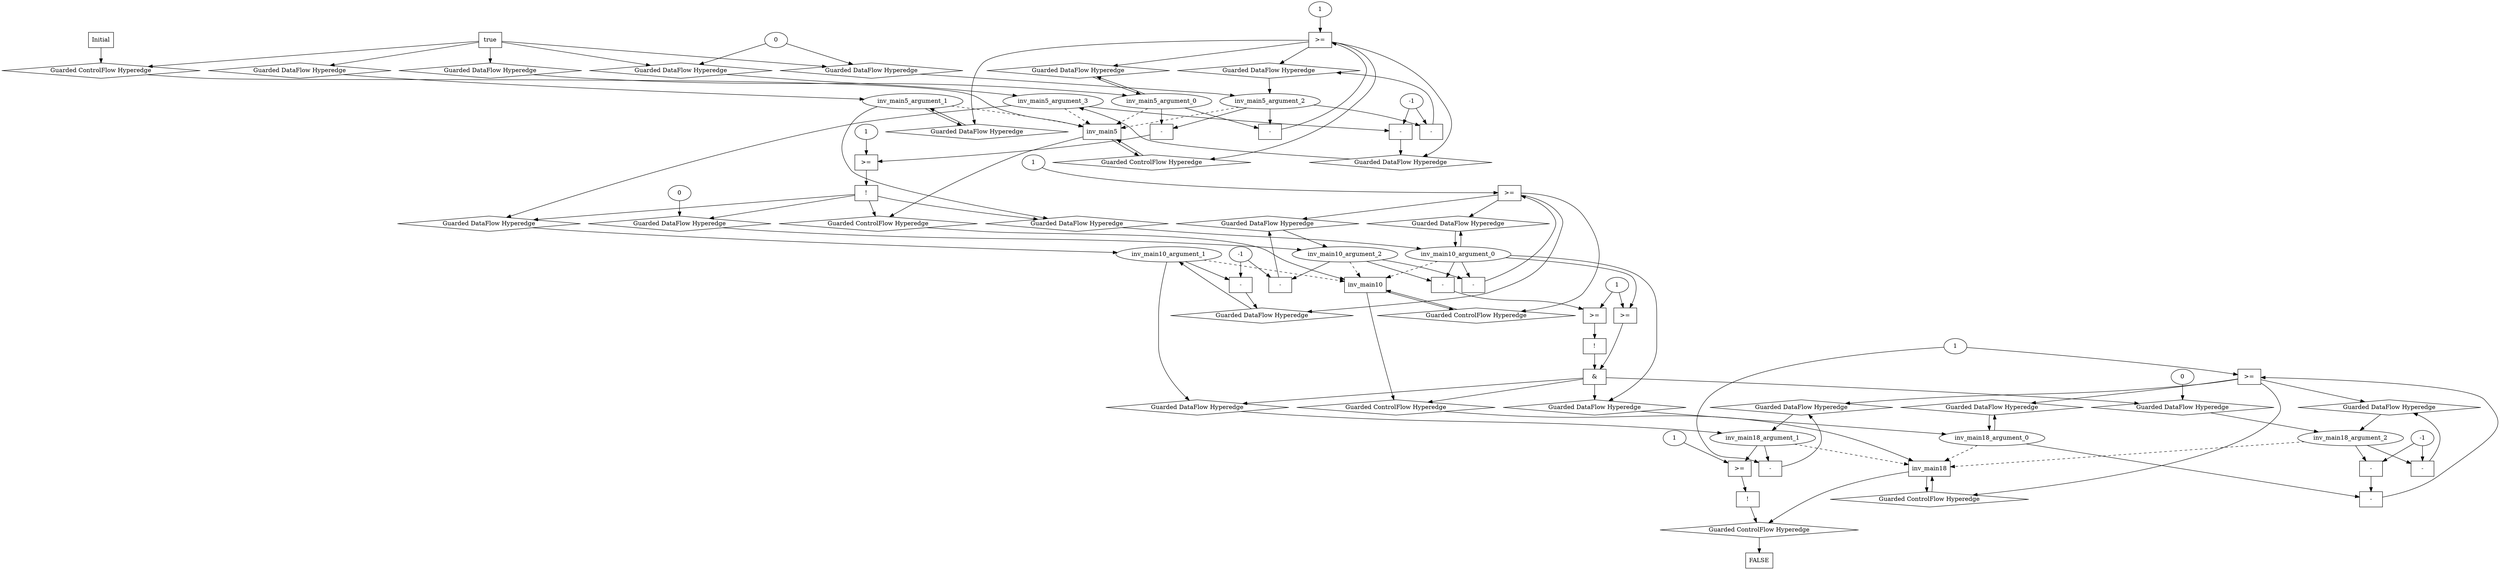 digraph dag {
inv_main10 [label="inv_main10" shape="rect"];
inv_main18 [label="inv_main18" shape="rect"];
inv_main5 [label="inv_main5" shape="rect"];
FALSE [label="FALSE" shape="rect"];
Initial [label="Initial" shape="rect"];
ControlFowHyperEdge_0 [label="Guarded ControlFlow Hyperedge" shape="diamond"];
Initial -> ControlFowHyperEdge_0[label=""]
ControlFowHyperEdge_0 -> inv_main5[label=""]
ControlFowHyperEdge_1 [label="Guarded ControlFlow Hyperedge" shape="diamond"];
inv_main18 -> ControlFowHyperEdge_1[label=""]
ControlFowHyperEdge_1 -> inv_main18[label=""]
ControlFowHyperEdge_2 [label="Guarded ControlFlow Hyperedge" shape="diamond"];
inv_main10 -> ControlFowHyperEdge_2[label=""]
ControlFowHyperEdge_2 -> inv_main18[label=""]
ControlFowHyperEdge_3 [label="Guarded ControlFlow Hyperedge" shape="diamond"];
inv_main10 -> ControlFowHyperEdge_3[label=""]
ControlFowHyperEdge_3 -> inv_main10[label=""]
ControlFowHyperEdge_4 [label="Guarded ControlFlow Hyperedge" shape="diamond"];
inv_main5 -> ControlFowHyperEdge_4[label=""]
ControlFowHyperEdge_4 -> inv_main10[label=""]
ControlFowHyperEdge_5 [label="Guarded ControlFlow Hyperedge" shape="diamond"];
inv_main5 -> ControlFowHyperEdge_5[label=""]
ControlFowHyperEdge_5 -> inv_main5[label=""]
ControlFowHyperEdge_6 [label="Guarded ControlFlow Hyperedge" shape="diamond"];
inv_main18 -> ControlFowHyperEdge_6[label=""]
ControlFowHyperEdge_6 -> FALSE[label=""]
inv_main5_argument_0 [label="inv_main5_argument_0" shape="oval"];
inv_main5_argument_0 -> inv_main5[label="" style="dashed"]
inv_main5_argument_1 [label="inv_main5_argument_1" shape="oval"];
inv_main5_argument_1 -> inv_main5[label="" style="dashed"]
inv_main5_argument_2 [label="inv_main5_argument_2" shape="oval"];
inv_main5_argument_2 -> inv_main5[label="" style="dashed"]
inv_main5_argument_3 [label="inv_main5_argument_3" shape="oval"];
inv_main5_argument_3 -> inv_main5[label="" style="dashed"]
inv_main18_argument_0 [label="inv_main18_argument_0" shape="oval"];
inv_main18_argument_0 -> inv_main18[label="" style="dashed"]
inv_main18_argument_1 [label="inv_main18_argument_1" shape="oval"];
inv_main18_argument_1 -> inv_main18[label="" style="dashed"]
inv_main18_argument_2 [label="inv_main18_argument_2" shape="oval"];
inv_main18_argument_2 -> inv_main18[label="" style="dashed"]
inv_main10_argument_0 [label="inv_main10_argument_0" shape="oval"];
inv_main10_argument_0 -> inv_main10[label="" style="dashed"]
inv_main10_argument_1 [label="inv_main10_argument_1" shape="oval"];
inv_main10_argument_1 -> inv_main10[label="" style="dashed"]
inv_main10_argument_2 [label="inv_main10_argument_2" shape="oval"];
inv_main10_argument_2 -> inv_main10[label="" style="dashed"]

true_0 [label="true" shape="rect"];
true_0->ControlFowHyperEdge_0 [label=""];
xxxinv_main5___Initial_0xxxdataFlow_0_node_0 [label="0"];

xxxinv_main5___Initial_0xxxdataFlow_0_node_0->DataFowHyperEdge_0_inv_main5_argument_2 [label=""];

xxxinv_main5___Initial_0xxxdataFlow_0_node_0->DataFowHyperEdge_0_inv_main5_argument_3 [label=""];
xxxinv_main18___inv_main18_1xxxguard_0_node_0 [label=">=" shape="rect"];
xxxinv_main18___inv_main18_1xxxguard_0_node_1 [label="-" shape="rect"];
xxxinv_main18___inv_main18_1xxxguard_0_node_3 [label="-" shape="rect"];
xxxinv_main18___inv_main18_1xxxguard_0_node_1->xxxinv_main18___inv_main18_1xxxguard_0_node_0
xxxinv_main18___inv_main18_1xxxdataFlow_0_node_2->xxxinv_main18___inv_main18_1xxxguard_0_node_0
inv_main18_argument_0->xxxinv_main18___inv_main18_1xxxguard_0_node_1
xxxinv_main18___inv_main18_1xxxguard_0_node_3->xxxinv_main18___inv_main18_1xxxguard_0_node_1
inv_main18_argument_2->xxxinv_main18___inv_main18_1xxxguard_0_node_3
xxxinv_main18___inv_main18_1xxxdataFlow1_node_2->xxxinv_main18___inv_main18_1xxxguard_0_node_3

xxxinv_main18___inv_main18_1xxxguard_0_node_0->ControlFowHyperEdge_1 [label=""];
xxxinv_main18___inv_main18_1xxxdataFlow_0_node_0 [label="-" shape="rect"];
xxxinv_main18___inv_main18_1xxxdataFlow_0_node_2 [label="1"];
inv_main18_argument_1->xxxinv_main18___inv_main18_1xxxdataFlow_0_node_0
xxxinv_main18___inv_main18_1xxxdataFlow_0_node_2->xxxinv_main18___inv_main18_1xxxdataFlow_0_node_0

xxxinv_main18___inv_main18_1xxxdataFlow_0_node_0->DataFowHyperEdge_1_inv_main18_argument_1 [label=""];
xxxinv_main18___inv_main18_1xxxdataFlow1_node_0 [label="-" shape="rect"];
xxxinv_main18___inv_main18_1xxxdataFlow1_node_2 [label="-1"];
inv_main18_argument_2->xxxinv_main18___inv_main18_1xxxdataFlow1_node_0
xxxinv_main18___inv_main18_1xxxdataFlow1_node_2->xxxinv_main18___inv_main18_1xxxdataFlow1_node_0

xxxinv_main18___inv_main18_1xxxdataFlow1_node_0->DataFowHyperEdge_1_inv_main18_argument_2 [label=""];
xxxinv_main18___inv_main10_2xxx_and [label="&" shape="rect"];
xxxinv_main18___inv_main10_2xxxguard_0_node_0 [label=">=" shape="rect"];
xxxinv_main18___inv_main10_2xxxguard_0_node_2 [label="1"];
inv_main10_argument_0->xxxinv_main18___inv_main10_2xxxguard_0_node_0
xxxinv_main18___inv_main10_2xxxguard_0_node_2->xxxinv_main18___inv_main10_2xxxguard_0_node_0

xxxinv_main18___inv_main10_2xxxguard_0_node_0->xxxinv_main18___inv_main10_2xxx_and [label=""];
xxxinv_main18___inv_main10_2xxxguard1_node_0 [label="!" shape="rect"];
xxxinv_main18___inv_main10_2xxxguard1_node_1 [label=">=" shape="rect"];
xxxinv_main18___inv_main10_2xxxguard1_node_2 [label="-" shape="rect"];
xxxinv_main18___inv_main10_2xxxguard1_node_1->xxxinv_main18___inv_main10_2xxxguard1_node_0
xxxinv_main18___inv_main10_2xxxguard1_node_2->xxxinv_main18___inv_main10_2xxxguard1_node_1
xxxinv_main18___inv_main10_2xxxguard_0_node_2->xxxinv_main18___inv_main10_2xxxguard1_node_1
inv_main10_argument_0->xxxinv_main18___inv_main10_2xxxguard1_node_2
inv_main10_argument_2->xxxinv_main18___inv_main10_2xxxguard1_node_2

xxxinv_main18___inv_main10_2xxxguard1_node_0->xxxinv_main18___inv_main10_2xxx_and [label=""];
xxxinv_main18___inv_main10_2xxx_and->ControlFowHyperEdge_2 [label=""];
xxxinv_main18___inv_main10_2xxxdataFlow_0_node_0 [label="0"];

xxxinv_main18___inv_main10_2xxxdataFlow_0_node_0->DataFowHyperEdge_2_inv_main18_argument_2 [label=""];
xxxinv_main10___inv_main10_3xxxguard_0_node_0 [label=">=" shape="rect"];
xxxinv_main10___inv_main10_3xxxguard_0_node_1 [label="-" shape="rect"];
xxxinv_main10___inv_main10_3xxxguard_0_node_4 [label="1"];
xxxinv_main10___inv_main10_3xxxguard_0_node_1->xxxinv_main10___inv_main10_3xxxguard_0_node_0
xxxinv_main10___inv_main10_3xxxguard_0_node_4->xxxinv_main10___inv_main10_3xxxguard_0_node_0
inv_main10_argument_0->xxxinv_main10___inv_main10_3xxxguard_0_node_1
inv_main10_argument_2->xxxinv_main10___inv_main10_3xxxguard_0_node_1

xxxinv_main10___inv_main10_3xxxguard_0_node_0->ControlFowHyperEdge_3 [label=""];
xxxinv_main10___inv_main10_3xxxdataFlow_0_node_0 [label="-" shape="rect"];
xxxinv_main10___inv_main10_3xxxdataFlow_0_node_2 [label="-1"];
inv_main10_argument_1->xxxinv_main10___inv_main10_3xxxdataFlow_0_node_0
xxxinv_main10___inv_main10_3xxxdataFlow_0_node_2->xxxinv_main10___inv_main10_3xxxdataFlow_0_node_0

xxxinv_main10___inv_main10_3xxxdataFlow_0_node_0->DataFowHyperEdge_3_inv_main10_argument_1 [label=""];
xxxinv_main10___inv_main10_3xxxdataFlow1_node_0 [label="-" shape="rect"];
inv_main10_argument_2->xxxinv_main10___inv_main10_3xxxdataFlow1_node_0
xxxinv_main10___inv_main10_3xxxdataFlow_0_node_2->xxxinv_main10___inv_main10_3xxxdataFlow1_node_0

xxxinv_main10___inv_main10_3xxxdataFlow1_node_0->DataFowHyperEdge_3_inv_main10_argument_2 [label=""];
xxxinv_main10___inv_main5_4xxxguard_0_node_0 [label="!" shape="rect"];
xxxinv_main10___inv_main5_4xxxguard_0_node_1 [label=">=" shape="rect"];
xxxinv_main10___inv_main5_4xxxguard_0_node_2 [label="-" shape="rect"];
xxxinv_main10___inv_main5_4xxxguard_0_node_5 [label="1"];
xxxinv_main10___inv_main5_4xxxguard_0_node_1->xxxinv_main10___inv_main5_4xxxguard_0_node_0
xxxinv_main10___inv_main5_4xxxguard_0_node_2->xxxinv_main10___inv_main5_4xxxguard_0_node_1
xxxinv_main10___inv_main5_4xxxguard_0_node_5->xxxinv_main10___inv_main5_4xxxguard_0_node_1
inv_main5_argument_0->xxxinv_main10___inv_main5_4xxxguard_0_node_2
inv_main5_argument_2->xxxinv_main10___inv_main5_4xxxguard_0_node_2

xxxinv_main10___inv_main5_4xxxguard_0_node_0->ControlFowHyperEdge_4 [label=""];
xxxinv_main10___inv_main5_4xxxdataFlow_0_node_0 [label="0"];

xxxinv_main10___inv_main5_4xxxdataFlow_0_node_0->DataFowHyperEdge_4_inv_main10_argument_2 [label=""];
xxxinv_main5___inv_main5_5xxxguard_0_node_0 [label=">=" shape="rect"];
xxxinv_main5___inv_main5_5xxxguard_0_node_1 [label="-" shape="rect"];
xxxinv_main5___inv_main5_5xxxguard_0_node_4 [label="1"];
xxxinv_main5___inv_main5_5xxxguard_0_node_1->xxxinv_main5___inv_main5_5xxxguard_0_node_0
xxxinv_main5___inv_main5_5xxxguard_0_node_4->xxxinv_main5___inv_main5_5xxxguard_0_node_0
inv_main5_argument_0->xxxinv_main5___inv_main5_5xxxguard_0_node_1
inv_main5_argument_2->xxxinv_main5___inv_main5_5xxxguard_0_node_1

xxxinv_main5___inv_main5_5xxxguard_0_node_0->ControlFowHyperEdge_5 [label=""];
xxxinv_main5___inv_main5_5xxxdataFlow_0_node_0 [label="-" shape="rect"];
xxxinv_main5___inv_main5_5xxxdataFlow_0_node_2 [label="-1"];
inv_main5_argument_2->xxxinv_main5___inv_main5_5xxxdataFlow_0_node_0
xxxinv_main5___inv_main5_5xxxdataFlow_0_node_2->xxxinv_main5___inv_main5_5xxxdataFlow_0_node_0

xxxinv_main5___inv_main5_5xxxdataFlow_0_node_0->DataFowHyperEdge_5_inv_main5_argument_2 [label=""];
xxxinv_main5___inv_main5_5xxxdataFlow1_node_0 [label="-" shape="rect"];
inv_main5_argument_3->xxxinv_main5___inv_main5_5xxxdataFlow1_node_0
xxxinv_main5___inv_main5_5xxxdataFlow_0_node_2->xxxinv_main5___inv_main5_5xxxdataFlow1_node_0

xxxinv_main5___inv_main5_5xxxdataFlow1_node_0->DataFowHyperEdge_5_inv_main5_argument_3 [label=""];
xxxFALSE___inv_main18_6xxxguard_0_node_0 [label="!" shape="rect"];
xxxFALSE___inv_main18_6xxxguard_0_node_1 [label=">=" shape="rect"];
xxxFALSE___inv_main18_6xxxguard_0_node_3 [label="1"];
xxxFALSE___inv_main18_6xxxguard_0_node_1->xxxFALSE___inv_main18_6xxxguard_0_node_0
inv_main18_argument_1->xxxFALSE___inv_main18_6xxxguard_0_node_1
xxxFALSE___inv_main18_6xxxguard_0_node_3->xxxFALSE___inv_main18_6xxxguard_0_node_1

xxxFALSE___inv_main18_6xxxguard_0_node_0->ControlFowHyperEdge_6 [label=""];
DataFowHyperEdge_0_inv_main5_argument_0 [label="Guarded DataFlow Hyperedge" shape="diamond"];
DataFowHyperEdge_0_inv_main5_argument_0 -> inv_main5_argument_0[label=""]
true_0->DataFowHyperEdge_0_inv_main5_argument_0 [label=""];
DataFowHyperEdge_0_inv_main5_argument_1 [label="Guarded DataFlow Hyperedge" shape="diamond"];
DataFowHyperEdge_0_inv_main5_argument_1 -> inv_main5_argument_1[label=""]
true_0->DataFowHyperEdge_0_inv_main5_argument_1 [label=""];
DataFowHyperEdge_0_inv_main5_argument_2 [label="Guarded DataFlow Hyperedge" shape="diamond"];
DataFowHyperEdge_0_inv_main5_argument_2 -> inv_main5_argument_2[label=""]
true_0->DataFowHyperEdge_0_inv_main5_argument_2 [label=""];
DataFowHyperEdge_0_inv_main5_argument_3 [label="Guarded DataFlow Hyperedge" shape="diamond"];
DataFowHyperEdge_0_inv_main5_argument_3 -> inv_main5_argument_3[label=""]
true_0->DataFowHyperEdge_0_inv_main5_argument_3 [label=""];
DataFowHyperEdge_1_inv_main18_argument_0 [label="Guarded DataFlow Hyperedge" shape="diamond"];
DataFowHyperEdge_1_inv_main18_argument_0 -> inv_main18_argument_0[label=""]
xxxinv_main18___inv_main18_1xxxguard_0_node_0 -> DataFowHyperEdge_1_inv_main18_argument_0[label=""]
DataFowHyperEdge_1_inv_main18_argument_1 [label="Guarded DataFlow Hyperedge" shape="diamond"];
DataFowHyperEdge_1_inv_main18_argument_1 -> inv_main18_argument_1[label=""]
xxxinv_main18___inv_main18_1xxxguard_0_node_0 -> DataFowHyperEdge_1_inv_main18_argument_1[label=""]
DataFowHyperEdge_1_inv_main18_argument_2 [label="Guarded DataFlow Hyperedge" shape="diamond"];
DataFowHyperEdge_1_inv_main18_argument_2 -> inv_main18_argument_2[label=""]
xxxinv_main18___inv_main18_1xxxguard_0_node_0 -> DataFowHyperEdge_1_inv_main18_argument_2[label=""]
DataFowHyperEdge_2_inv_main18_argument_0 [label="Guarded DataFlow Hyperedge" shape="diamond"];
DataFowHyperEdge_2_inv_main18_argument_0 -> inv_main18_argument_0[label=""]
xxxinv_main18___inv_main10_2xxx_and -> DataFowHyperEdge_2_inv_main18_argument_0[label=""]
DataFowHyperEdge_2_inv_main18_argument_1 [label="Guarded DataFlow Hyperedge" shape="diamond"];
DataFowHyperEdge_2_inv_main18_argument_1 -> inv_main18_argument_1[label=""]
xxxinv_main18___inv_main10_2xxx_and -> DataFowHyperEdge_2_inv_main18_argument_1[label=""]
DataFowHyperEdge_2_inv_main18_argument_2 [label="Guarded DataFlow Hyperedge" shape="diamond"];
DataFowHyperEdge_2_inv_main18_argument_2 -> inv_main18_argument_2[label=""]
xxxinv_main18___inv_main10_2xxx_and -> DataFowHyperEdge_2_inv_main18_argument_2[label=""]
DataFowHyperEdge_3_inv_main10_argument_0 [label="Guarded DataFlow Hyperedge" shape="diamond"];
DataFowHyperEdge_3_inv_main10_argument_0 -> inv_main10_argument_0[label=""]
xxxinv_main10___inv_main10_3xxxguard_0_node_0 -> DataFowHyperEdge_3_inv_main10_argument_0[label=""]
DataFowHyperEdge_3_inv_main10_argument_1 [label="Guarded DataFlow Hyperedge" shape="diamond"];
DataFowHyperEdge_3_inv_main10_argument_1 -> inv_main10_argument_1[label=""]
xxxinv_main10___inv_main10_3xxxguard_0_node_0 -> DataFowHyperEdge_3_inv_main10_argument_1[label=""]
DataFowHyperEdge_3_inv_main10_argument_2 [label="Guarded DataFlow Hyperedge" shape="diamond"];
DataFowHyperEdge_3_inv_main10_argument_2 -> inv_main10_argument_2[label=""]
xxxinv_main10___inv_main10_3xxxguard_0_node_0 -> DataFowHyperEdge_3_inv_main10_argument_2[label=""]
DataFowHyperEdge_4_inv_main10_argument_0 [label="Guarded DataFlow Hyperedge" shape="diamond"];
DataFowHyperEdge_4_inv_main10_argument_0 -> inv_main10_argument_0[label=""]
xxxinv_main10___inv_main5_4xxxguard_0_node_0 -> DataFowHyperEdge_4_inv_main10_argument_0[label=""]
DataFowHyperEdge_4_inv_main10_argument_1 [label="Guarded DataFlow Hyperedge" shape="diamond"];
DataFowHyperEdge_4_inv_main10_argument_1 -> inv_main10_argument_1[label=""]
xxxinv_main10___inv_main5_4xxxguard_0_node_0 -> DataFowHyperEdge_4_inv_main10_argument_1[label=""]
DataFowHyperEdge_4_inv_main10_argument_2 [label="Guarded DataFlow Hyperedge" shape="diamond"];
DataFowHyperEdge_4_inv_main10_argument_2 -> inv_main10_argument_2[label=""]
xxxinv_main10___inv_main5_4xxxguard_0_node_0 -> DataFowHyperEdge_4_inv_main10_argument_2[label=""]
DataFowHyperEdge_5_inv_main5_argument_0 [label="Guarded DataFlow Hyperedge" shape="diamond"];
DataFowHyperEdge_5_inv_main5_argument_0 -> inv_main5_argument_0[label=""]
xxxinv_main5___inv_main5_5xxxguard_0_node_0 -> DataFowHyperEdge_5_inv_main5_argument_0[label=""]
DataFowHyperEdge_5_inv_main5_argument_1 [label="Guarded DataFlow Hyperedge" shape="diamond"];
DataFowHyperEdge_5_inv_main5_argument_1 -> inv_main5_argument_1[label=""]
xxxinv_main5___inv_main5_5xxxguard_0_node_0 -> DataFowHyperEdge_5_inv_main5_argument_1[label=""]
DataFowHyperEdge_5_inv_main5_argument_2 [label="Guarded DataFlow Hyperedge" shape="diamond"];
DataFowHyperEdge_5_inv_main5_argument_2 -> inv_main5_argument_2[label=""]
xxxinv_main5___inv_main5_5xxxguard_0_node_0 -> DataFowHyperEdge_5_inv_main5_argument_2[label=""]
DataFowHyperEdge_5_inv_main5_argument_3 [label="Guarded DataFlow Hyperedge" shape="diamond"];
DataFowHyperEdge_5_inv_main5_argument_3 -> inv_main5_argument_3[label=""]
xxxinv_main5___inv_main5_5xxxguard_0_node_0 -> DataFowHyperEdge_5_inv_main5_argument_3[label=""]
inv_main18_argument_0 -> DataFowHyperEdge_1_inv_main18_argument_0[label=""]
inv_main10_argument_0 -> DataFowHyperEdge_2_inv_main18_argument_0[label=""]
inv_main10_argument_1 -> DataFowHyperEdge_2_inv_main18_argument_1[label=""]
inv_main10_argument_0 -> DataFowHyperEdge_3_inv_main10_argument_0[label=""]
inv_main5_argument_1 -> DataFowHyperEdge_4_inv_main10_argument_0[label=""]
inv_main5_argument_3 -> DataFowHyperEdge_4_inv_main10_argument_1[label=""]
inv_main5_argument_0 -> DataFowHyperEdge_5_inv_main5_argument_0[label=""]
inv_main5_argument_1 -> DataFowHyperEdge_5_inv_main5_argument_1[label=""]
}

